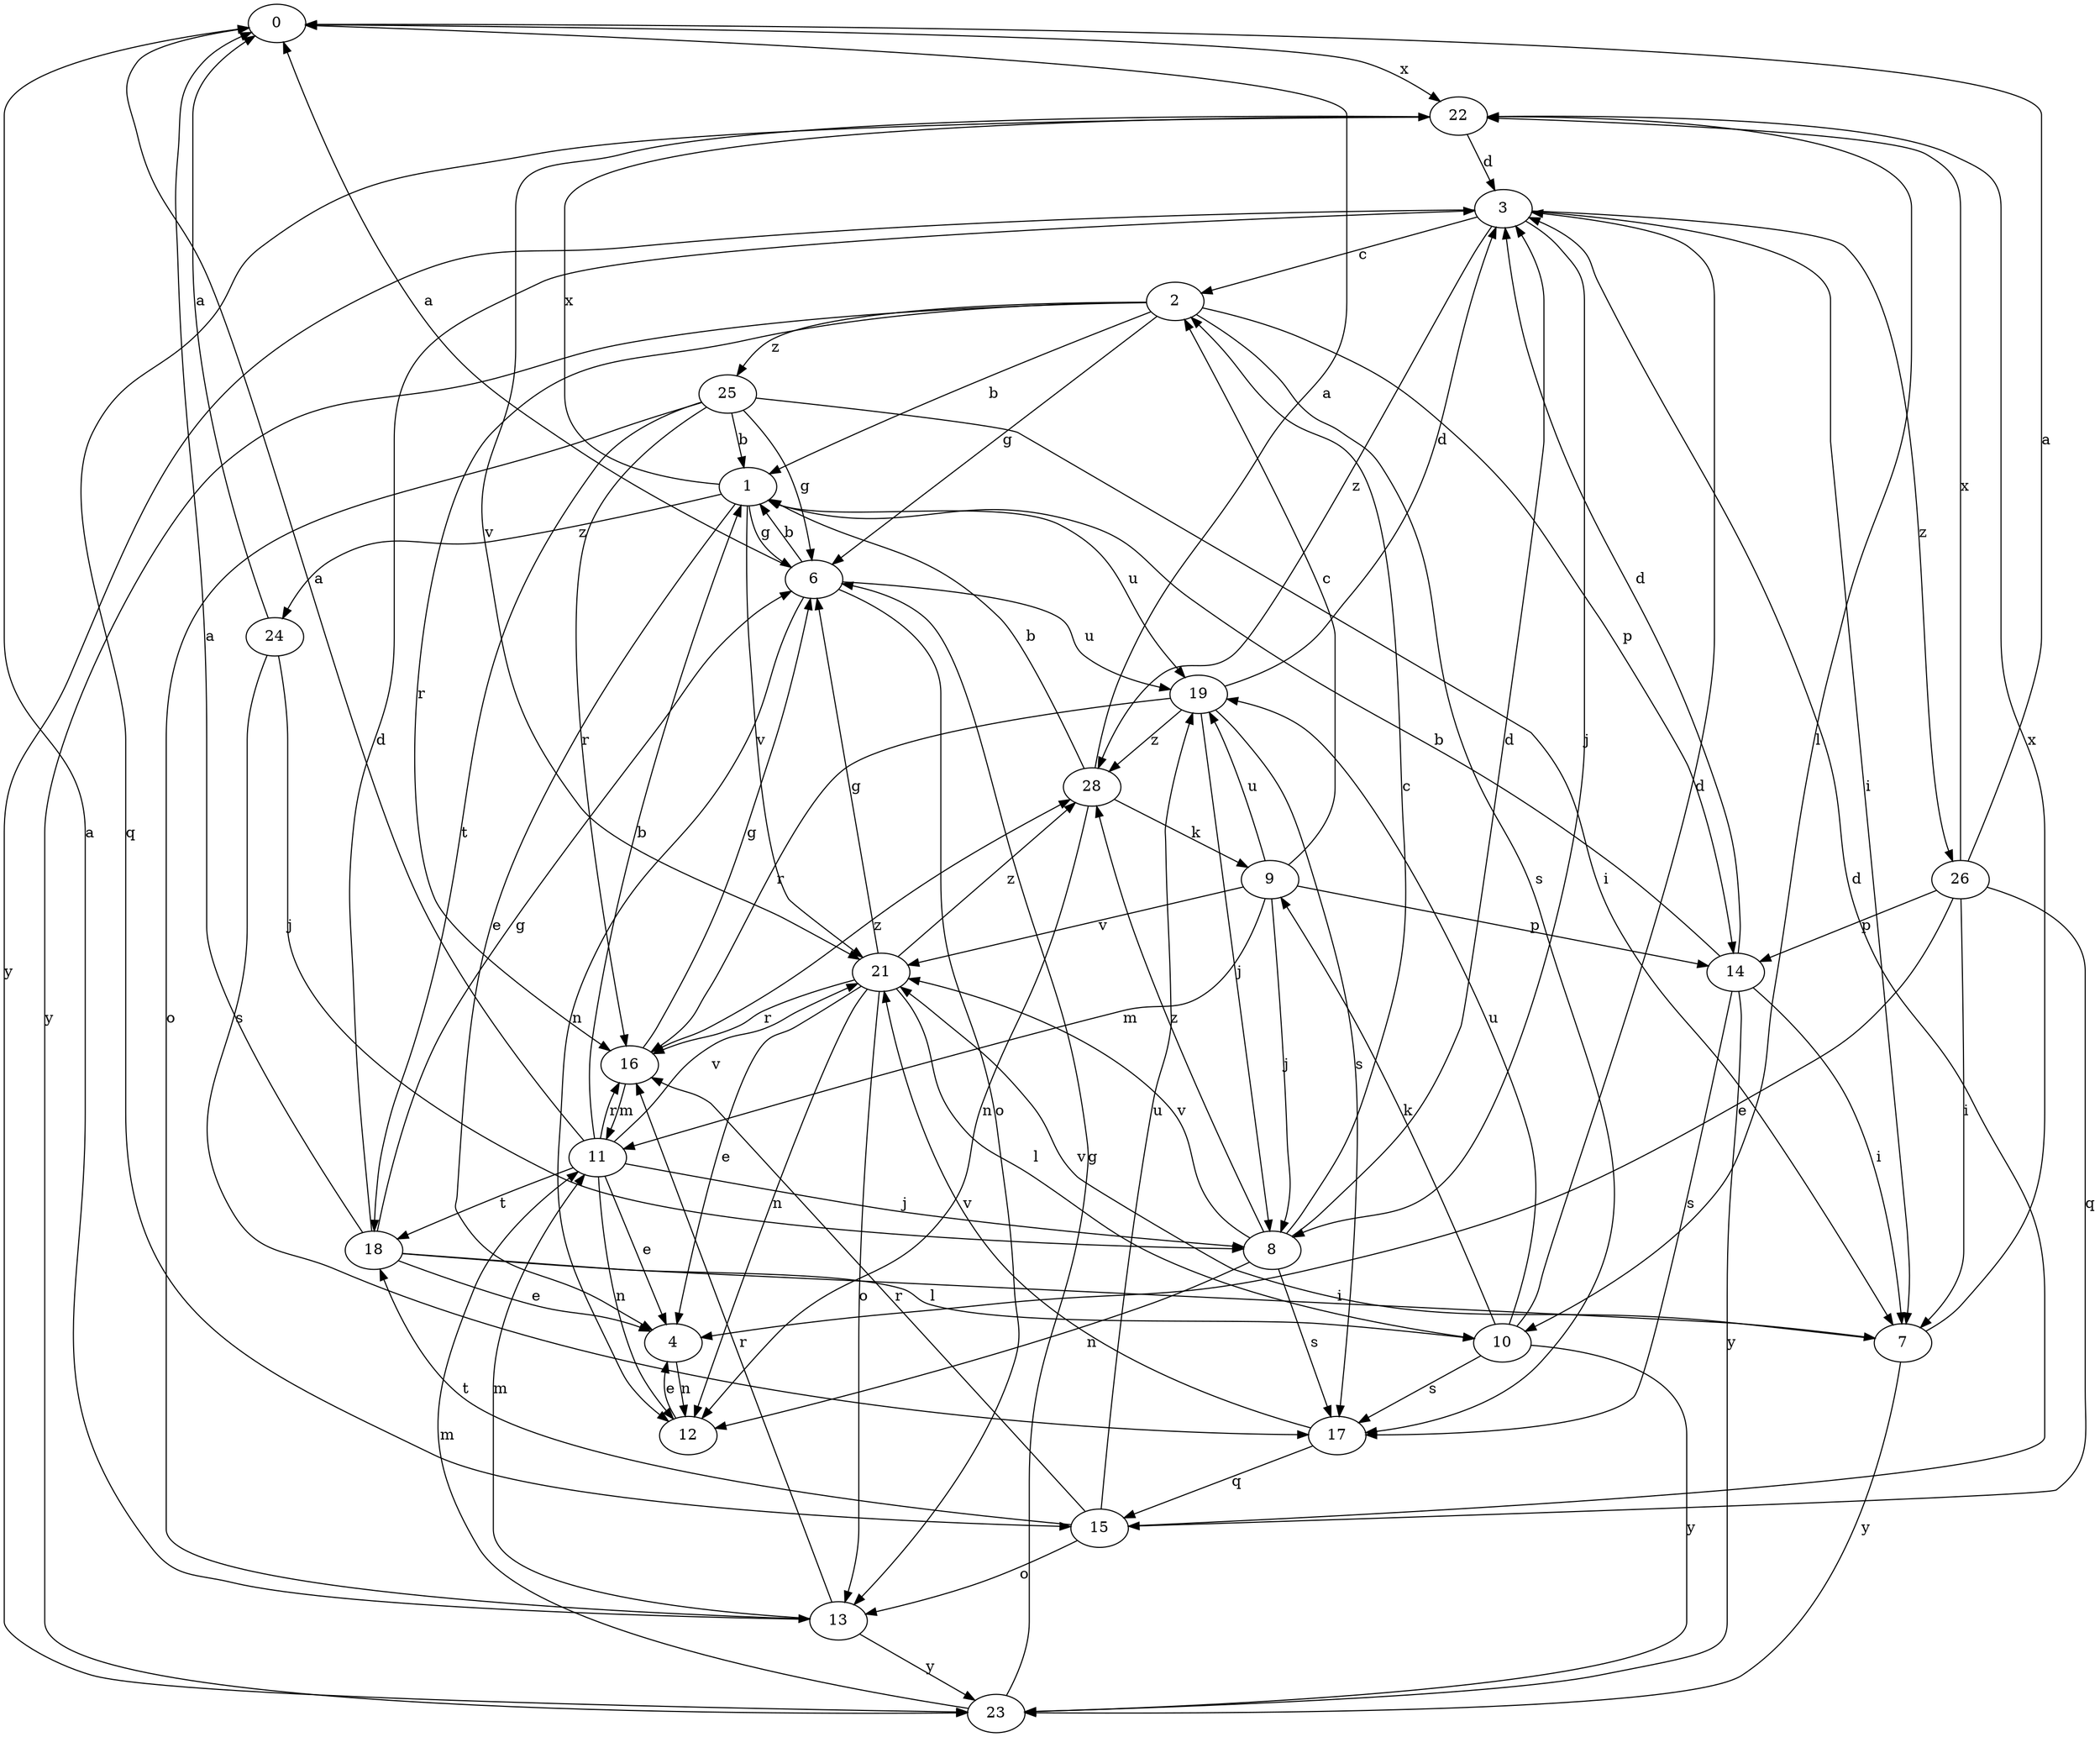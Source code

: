 strict digraph  {
0;
1;
2;
3;
4;
6;
7;
8;
9;
10;
11;
12;
13;
14;
15;
16;
17;
18;
19;
21;
22;
23;
24;
25;
26;
28;
0 -> 22  [label=x];
1 -> 4  [label=e];
1 -> 6  [label=g];
1 -> 19  [label=u];
1 -> 21  [label=v];
1 -> 22  [label=x];
1 -> 24  [label=z];
2 -> 1  [label=b];
2 -> 6  [label=g];
2 -> 14  [label=p];
2 -> 16  [label=r];
2 -> 17  [label=s];
2 -> 23  [label=y];
2 -> 25  [label=z];
3 -> 2  [label=c];
3 -> 7  [label=i];
3 -> 8  [label=j];
3 -> 23  [label=y];
3 -> 26  [label=z];
3 -> 28  [label=z];
4 -> 12  [label=n];
6 -> 0  [label=a];
6 -> 1  [label=b];
6 -> 12  [label=n];
6 -> 13  [label=o];
6 -> 19  [label=u];
7 -> 21  [label=v];
7 -> 22  [label=x];
7 -> 23  [label=y];
8 -> 2  [label=c];
8 -> 3  [label=d];
8 -> 12  [label=n];
8 -> 17  [label=s];
8 -> 21  [label=v];
8 -> 28  [label=z];
9 -> 2  [label=c];
9 -> 8  [label=j];
9 -> 11  [label=m];
9 -> 14  [label=p];
9 -> 19  [label=u];
9 -> 21  [label=v];
10 -> 3  [label=d];
10 -> 9  [label=k];
10 -> 17  [label=s];
10 -> 19  [label=u];
10 -> 23  [label=y];
11 -> 0  [label=a];
11 -> 1  [label=b];
11 -> 4  [label=e];
11 -> 8  [label=j];
11 -> 12  [label=n];
11 -> 16  [label=r];
11 -> 18  [label=t];
11 -> 21  [label=v];
12 -> 4  [label=e];
13 -> 0  [label=a];
13 -> 11  [label=m];
13 -> 16  [label=r];
13 -> 23  [label=y];
14 -> 1  [label=b];
14 -> 3  [label=d];
14 -> 7  [label=i];
14 -> 17  [label=s];
14 -> 23  [label=y];
15 -> 3  [label=d];
15 -> 13  [label=o];
15 -> 16  [label=r];
15 -> 18  [label=t];
15 -> 19  [label=u];
16 -> 6  [label=g];
16 -> 11  [label=m];
16 -> 28  [label=z];
17 -> 15  [label=q];
17 -> 21  [label=v];
18 -> 0  [label=a];
18 -> 3  [label=d];
18 -> 4  [label=e];
18 -> 6  [label=g];
18 -> 7  [label=i];
18 -> 10  [label=l];
19 -> 3  [label=d];
19 -> 8  [label=j];
19 -> 16  [label=r];
19 -> 17  [label=s];
19 -> 28  [label=z];
21 -> 4  [label=e];
21 -> 6  [label=g];
21 -> 10  [label=l];
21 -> 12  [label=n];
21 -> 13  [label=o];
21 -> 16  [label=r];
21 -> 28  [label=z];
22 -> 3  [label=d];
22 -> 10  [label=l];
22 -> 15  [label=q];
22 -> 21  [label=v];
23 -> 6  [label=g];
23 -> 11  [label=m];
24 -> 0  [label=a];
24 -> 8  [label=j];
24 -> 17  [label=s];
25 -> 1  [label=b];
25 -> 6  [label=g];
25 -> 7  [label=i];
25 -> 13  [label=o];
25 -> 16  [label=r];
25 -> 18  [label=t];
26 -> 0  [label=a];
26 -> 4  [label=e];
26 -> 7  [label=i];
26 -> 14  [label=p];
26 -> 15  [label=q];
26 -> 22  [label=x];
28 -> 0  [label=a];
28 -> 1  [label=b];
28 -> 9  [label=k];
28 -> 12  [label=n];
}
